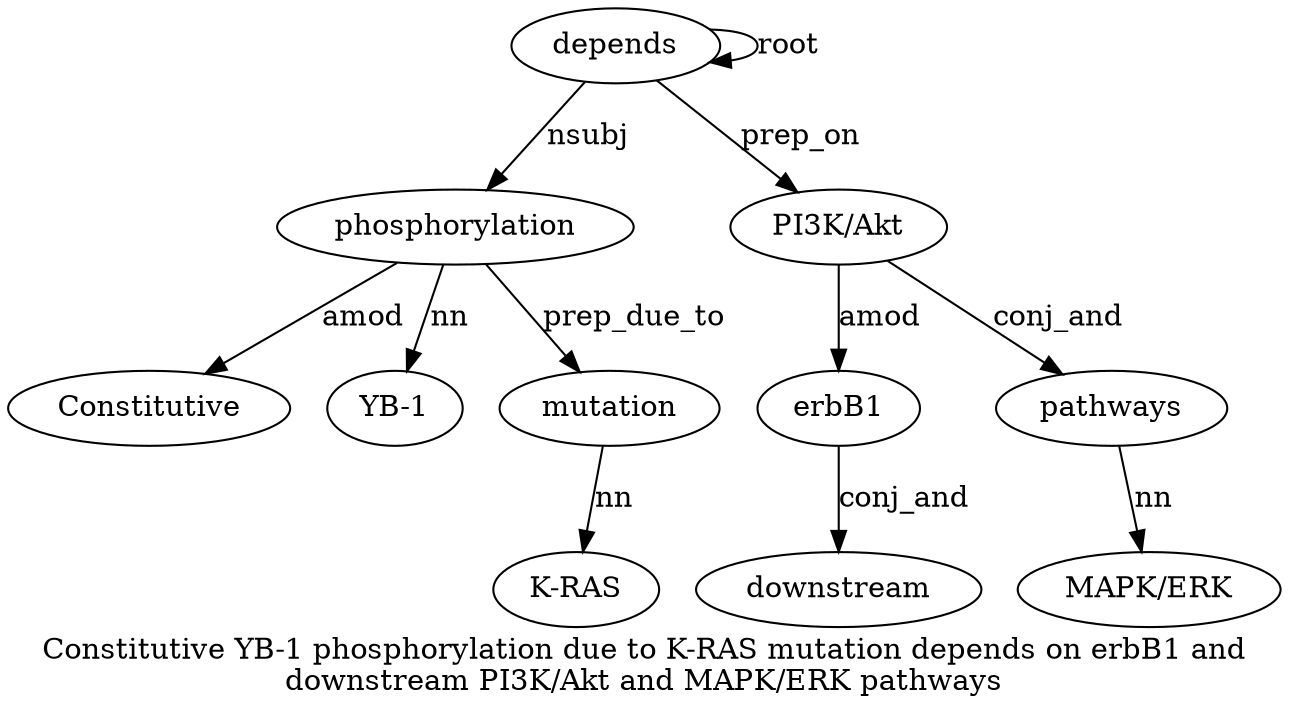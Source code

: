 digraph "Constitutive YB-1 phosphorylation due to K-RAS mutation depends on erbB1 and downstream PI3K/Akt and MAPK/ERK pathways" {
label="Constitutive YB-1 phosphorylation due to K-RAS mutation depends on erbB1 and
downstream PI3K/Akt and MAPK/ERK pathways";
phosphorylation3 [style=filled, fillcolor=white, label=phosphorylation];
Constitutive1 [style=filled, fillcolor=white, label=Constitutive];
phosphorylation3 -> Constitutive1  [label=amod];
"YB-12" [style=filled, fillcolor=white, label="YB-1"];
phosphorylation3 -> "YB-12"  [label=nn];
depends8 [style=filled, fillcolor=white, label=depends];
depends8 -> phosphorylation3  [label=nsubj];
mutation7 [style=filled, fillcolor=white, label=mutation];
"K-RAS6" [style=filled, fillcolor=white, label="K-RAS"];
mutation7 -> "K-RAS6"  [label=nn];
phosphorylation3 -> mutation7  [label=prep_due_to];
depends8 -> depends8  [label=root];
"PI3K/Akt1" [style=filled, fillcolor=white, label="PI3K/Akt"];
erbB110 [style=filled, fillcolor=white, label=erbB1];
"PI3K/Akt1" -> erbB110  [label=amod];
downstream12 [style=filled, fillcolor=white, label=downstream];
erbB110 -> downstream12  [label=conj_and];
depends8 -> "PI3K/Akt1"  [label=prep_on];
pathways16 [style=filled, fillcolor=white, label=pathways];
"MAPK/ERK15" [style=filled, fillcolor=white, label="MAPK/ERK"];
pathways16 -> "MAPK/ERK15"  [label=nn];
"PI3K/Akt1" -> pathways16  [label=conj_and];
}
